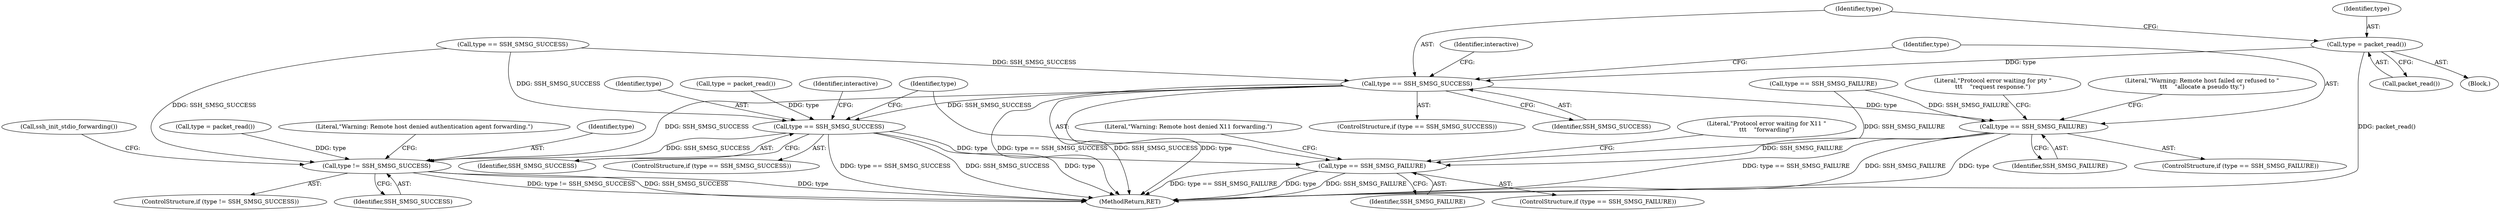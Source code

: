 digraph "0_mindrot_ed4ce82dbfa8a3a3c8ea6fa0db113c71e234416c_1@API" {
"1000249" [label="(Call,type = packet_read())"];
"1000253" [label="(Call,type == SSH_SMSG_SUCCESS)"];
"1000265" [label="(Call,type == SSH_SMSG_FAILURE)"];
"1000340" [label="(Call,type == SSH_SMSG_FAILURE)"];
"1000331" [label="(Call,type == SSH_SMSG_SUCCESS)"];
"1000372" [label="(Call,type != SSH_SMSG_SUCCESS)"];
"1000327" [label="(Call,type = packet_read())"];
"1000254" [label="(Identifier,type)"];
"1000253" [label="(Call,type == SSH_SMSG_SUCCESS)"];
"1000258" [label="(Identifier,interactive)"];
"1000251" [label="(Call,packet_read())"];
"1000367" [label="(Call,type = packet_read())"];
"1000342" [label="(Identifier,SSH_SMSG_FAILURE)"];
"1000255" [label="(Identifier,SSH_SMSG_SUCCESS)"];
"1000376" [label="(Literal,\"Warning: Remote host denied authentication agent forwarding.\")"];
"1000336" [label="(Identifier,interactive)"];
"1000468" [label="(MethodReturn,RET)"];
"1000372" [label="(Call,type != SSH_SMSG_SUCCESS)"];
"1000177" [label="(Call,type == SSH_SMSG_FAILURE)"];
"1000339" [label="(ControlStructure,if (type == SSH_SMSG_FAILURE))"];
"1000272" [label="(Literal,\"Protocol error waiting for pty \"\n\t\t\t    \"request response.\")"];
"1000269" [label="(Literal,\"Warning: Remote host failed or refused to \"\n\t\t\t    \"allocate a pseudo tty.\")"];
"1000250" [label="(Identifier,type)"];
"1000267" [label="(Identifier,SSH_SMSG_FAILURE)"];
"1000265" [label="(Call,type == SSH_SMSG_FAILURE)"];
"1000373" [label="(Identifier,type)"];
"1000330" [label="(ControlStructure,if (type == SSH_SMSG_SUCCESS))"];
"1000371" [label="(ControlStructure,if (type != SSH_SMSG_SUCCESS))"];
"1000345" [label="(Literal,\"Warning: Remote host denied X11 forwarding.\")"];
"1000333" [label="(Identifier,SSH_SMSG_SUCCESS)"];
"1000187" [label="(Block,)"];
"1000340" [label="(Call,type == SSH_SMSG_FAILURE)"];
"1000377" [label="(Call,ssh_init_stdio_forwarding())"];
"1000252" [label="(ControlStructure,if (type == SSH_SMSG_SUCCESS))"];
"1000264" [label="(ControlStructure,if (type == SSH_SMSG_FAILURE))"];
"1000374" [label="(Identifier,SSH_SMSG_SUCCESS)"];
"1000341" [label="(Identifier,type)"];
"1000332" [label="(Identifier,type)"];
"1000266" [label="(Identifier,type)"];
"1000331" [label="(Call,type == SSH_SMSG_SUCCESS)"];
"1000349" [label="(Literal,\"Protocol error waiting for X11 \"\n\t\t\t    \"forwarding\")"];
"1000168" [label="(Call,type == SSH_SMSG_SUCCESS)"];
"1000249" [label="(Call,type = packet_read())"];
"1000249" -> "1000187"  [label="AST: "];
"1000249" -> "1000251"  [label="CFG: "];
"1000250" -> "1000249"  [label="AST: "];
"1000251" -> "1000249"  [label="AST: "];
"1000254" -> "1000249"  [label="CFG: "];
"1000249" -> "1000468"  [label="DDG: packet_read()"];
"1000249" -> "1000253"  [label="DDG: type"];
"1000253" -> "1000252"  [label="AST: "];
"1000253" -> "1000255"  [label="CFG: "];
"1000254" -> "1000253"  [label="AST: "];
"1000255" -> "1000253"  [label="AST: "];
"1000258" -> "1000253"  [label="CFG: "];
"1000266" -> "1000253"  [label="CFG: "];
"1000253" -> "1000468"  [label="DDG: type == SSH_SMSG_SUCCESS"];
"1000253" -> "1000468"  [label="DDG: SSH_SMSG_SUCCESS"];
"1000253" -> "1000468"  [label="DDG: type"];
"1000168" -> "1000253"  [label="DDG: SSH_SMSG_SUCCESS"];
"1000253" -> "1000265"  [label="DDG: type"];
"1000253" -> "1000331"  [label="DDG: SSH_SMSG_SUCCESS"];
"1000253" -> "1000372"  [label="DDG: SSH_SMSG_SUCCESS"];
"1000265" -> "1000264"  [label="AST: "];
"1000265" -> "1000267"  [label="CFG: "];
"1000266" -> "1000265"  [label="AST: "];
"1000267" -> "1000265"  [label="AST: "];
"1000269" -> "1000265"  [label="CFG: "];
"1000272" -> "1000265"  [label="CFG: "];
"1000265" -> "1000468"  [label="DDG: type == SSH_SMSG_FAILURE"];
"1000265" -> "1000468"  [label="DDG: SSH_SMSG_FAILURE"];
"1000265" -> "1000468"  [label="DDG: type"];
"1000177" -> "1000265"  [label="DDG: SSH_SMSG_FAILURE"];
"1000265" -> "1000340"  [label="DDG: SSH_SMSG_FAILURE"];
"1000340" -> "1000339"  [label="AST: "];
"1000340" -> "1000342"  [label="CFG: "];
"1000341" -> "1000340"  [label="AST: "];
"1000342" -> "1000340"  [label="AST: "];
"1000345" -> "1000340"  [label="CFG: "];
"1000349" -> "1000340"  [label="CFG: "];
"1000340" -> "1000468"  [label="DDG: SSH_SMSG_FAILURE"];
"1000340" -> "1000468"  [label="DDG: type == SSH_SMSG_FAILURE"];
"1000340" -> "1000468"  [label="DDG: type"];
"1000331" -> "1000340"  [label="DDG: type"];
"1000177" -> "1000340"  [label="DDG: SSH_SMSG_FAILURE"];
"1000331" -> "1000330"  [label="AST: "];
"1000331" -> "1000333"  [label="CFG: "];
"1000332" -> "1000331"  [label="AST: "];
"1000333" -> "1000331"  [label="AST: "];
"1000336" -> "1000331"  [label="CFG: "];
"1000341" -> "1000331"  [label="CFG: "];
"1000331" -> "1000468"  [label="DDG: type == SSH_SMSG_SUCCESS"];
"1000331" -> "1000468"  [label="DDG: SSH_SMSG_SUCCESS"];
"1000331" -> "1000468"  [label="DDG: type"];
"1000327" -> "1000331"  [label="DDG: type"];
"1000168" -> "1000331"  [label="DDG: SSH_SMSG_SUCCESS"];
"1000331" -> "1000372"  [label="DDG: SSH_SMSG_SUCCESS"];
"1000372" -> "1000371"  [label="AST: "];
"1000372" -> "1000374"  [label="CFG: "];
"1000373" -> "1000372"  [label="AST: "];
"1000374" -> "1000372"  [label="AST: "];
"1000376" -> "1000372"  [label="CFG: "];
"1000377" -> "1000372"  [label="CFG: "];
"1000372" -> "1000468"  [label="DDG: type"];
"1000372" -> "1000468"  [label="DDG: type != SSH_SMSG_SUCCESS"];
"1000372" -> "1000468"  [label="DDG: SSH_SMSG_SUCCESS"];
"1000367" -> "1000372"  [label="DDG: type"];
"1000168" -> "1000372"  [label="DDG: SSH_SMSG_SUCCESS"];
}

